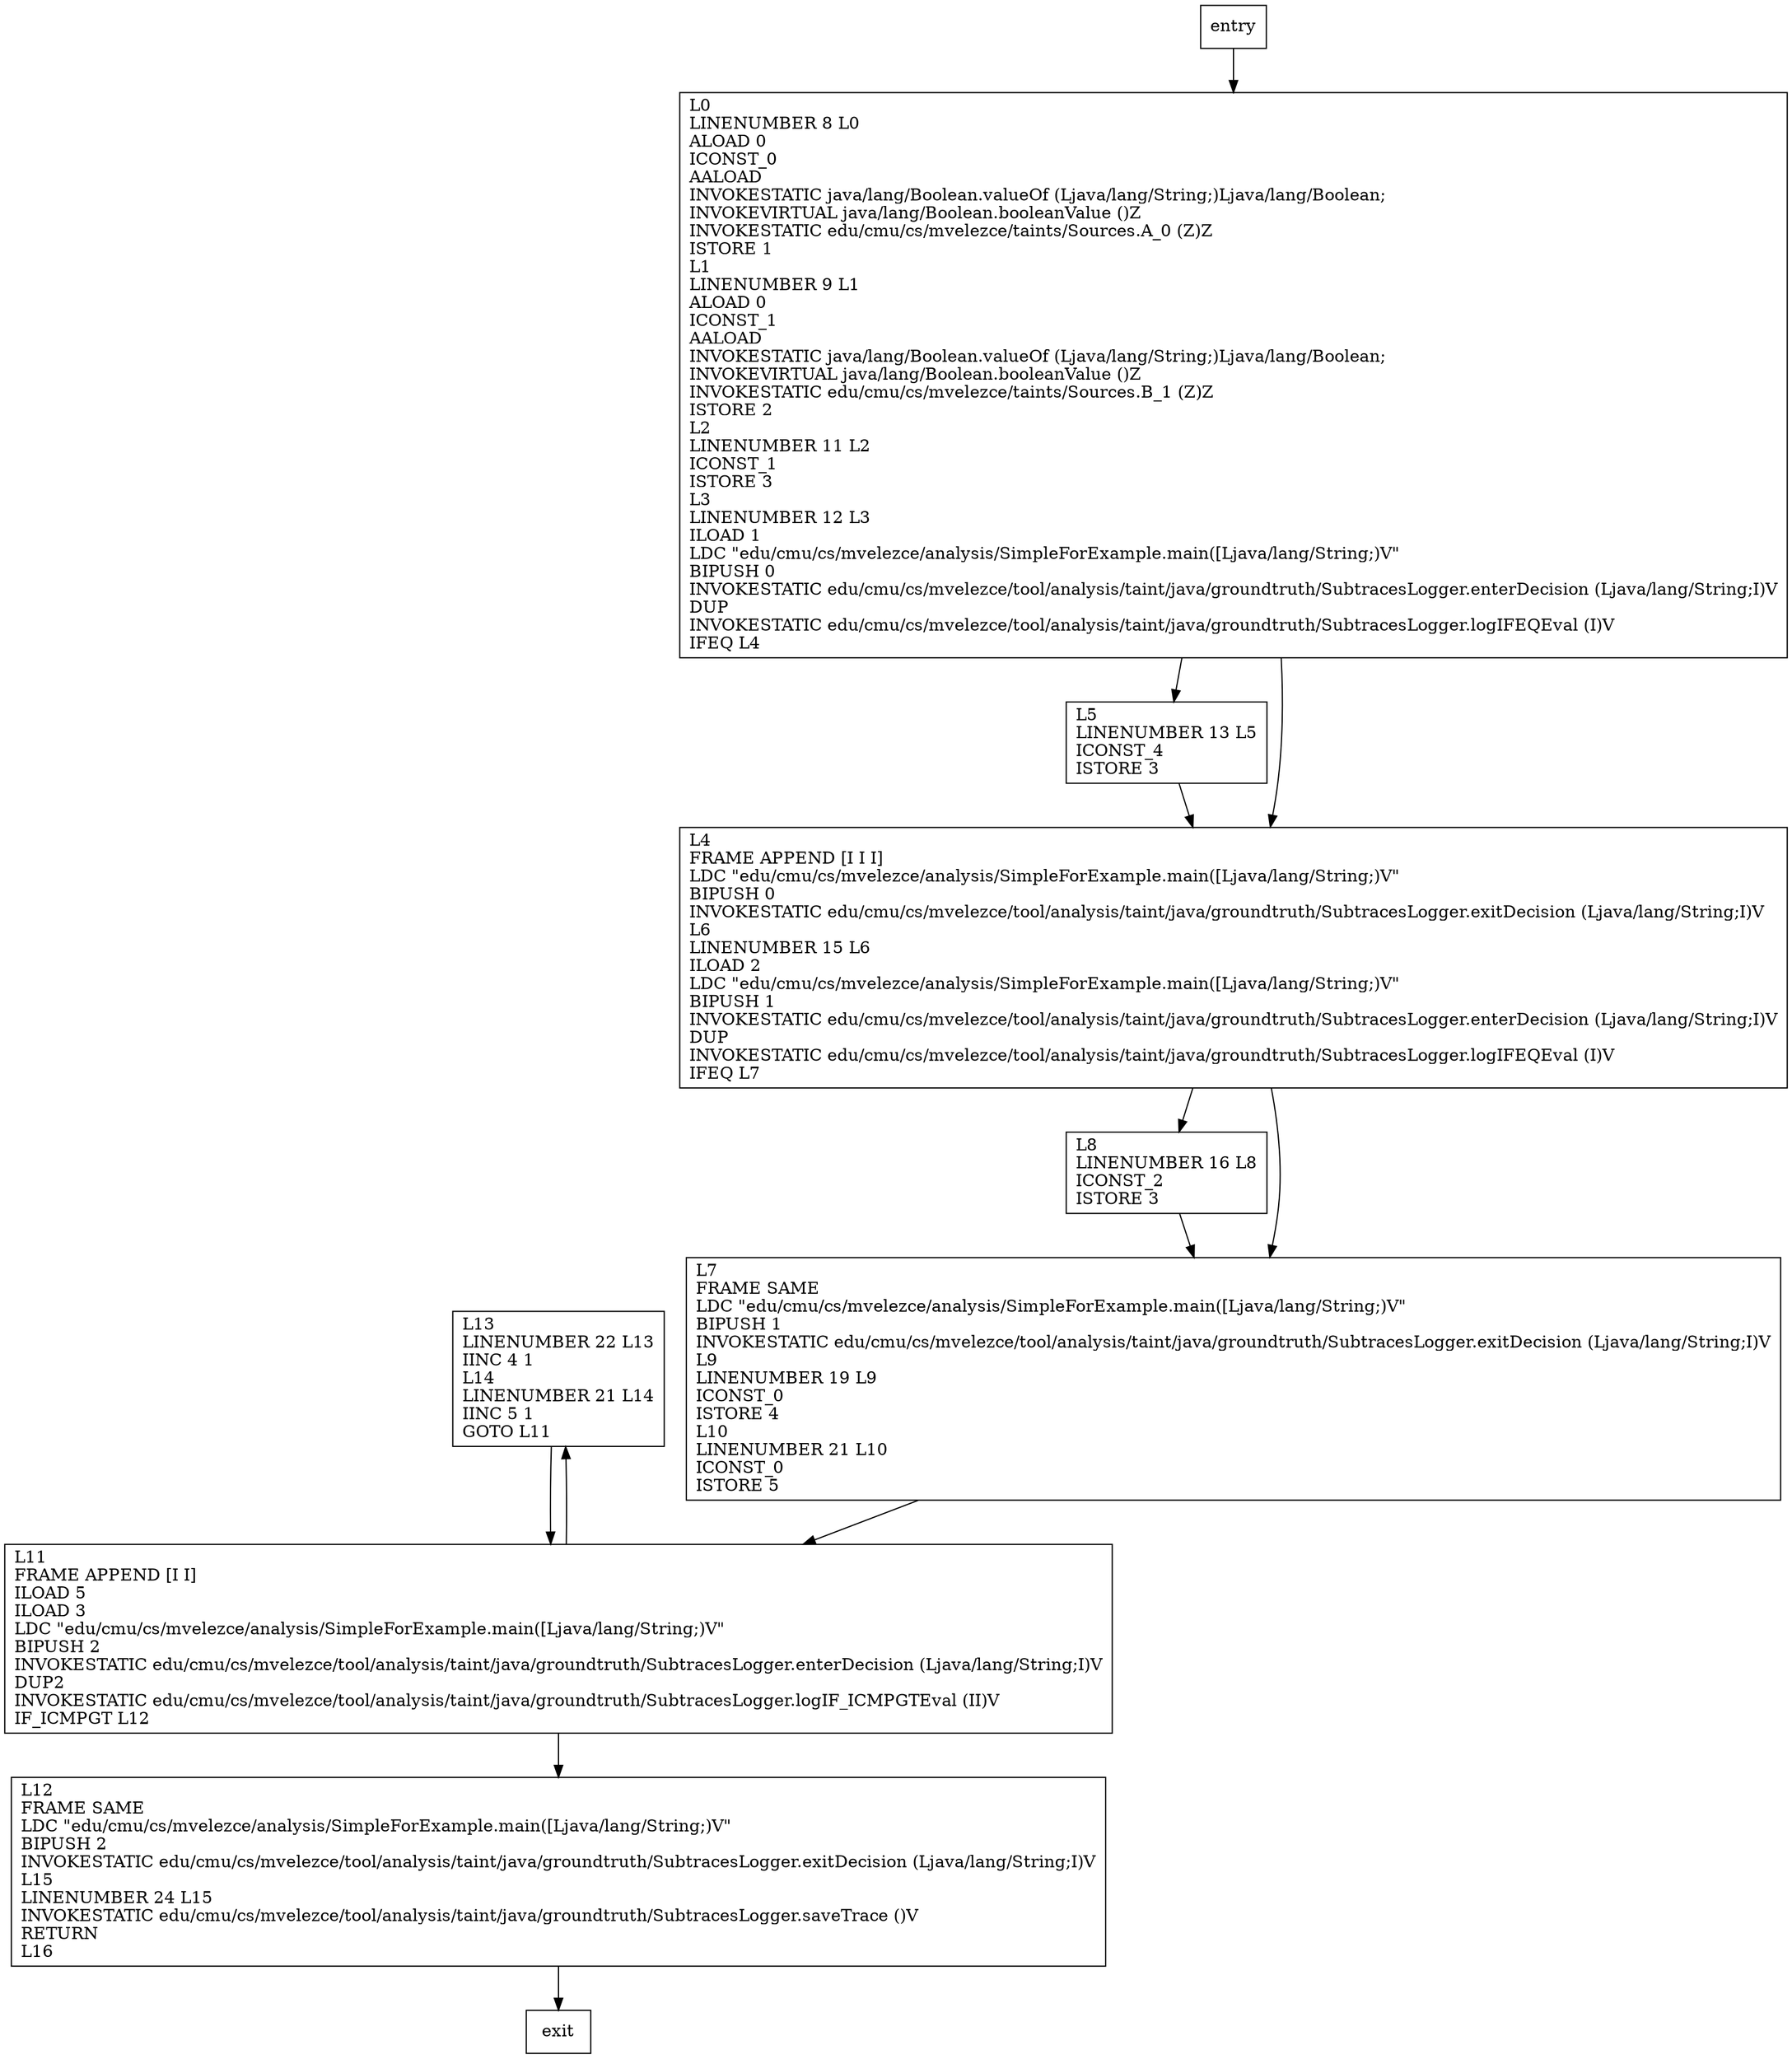 digraph main {
node [shape=record];
1905420854 [label="L13\lLINENUMBER 22 L13\lIINC 4 1\lL14\lLINENUMBER 21 L14\lIINC 5 1\lGOTO L11\l"];
1674899618 [label="L5\lLINENUMBER 13 L5\lICONST_4\lISTORE 3\l"];
1263455953 [label="L11\lFRAME APPEND [I I]\lILOAD 5\lILOAD 3\lLDC \"edu/cmu/cs/mvelezce/analysis/SimpleForExample.main([Ljava/lang/String;)V\"\lBIPUSH 2\lINVOKESTATIC edu/cmu/cs/mvelezce/tool/analysis/taint/java/groundtruth/SubtracesLogger.enterDecision (Ljava/lang/String;I)V\lDUP2\lINVOKESTATIC edu/cmu/cs/mvelezce/tool/analysis/taint/java/groundtruth/SubtracesLogger.logIF_ICMPGTEval (II)V\lIF_ICMPGT L12\l"];
560897187 [label="L12\lFRAME SAME\lLDC \"edu/cmu/cs/mvelezce/analysis/SimpleForExample.main([Ljava/lang/String;)V\"\lBIPUSH 2\lINVOKESTATIC edu/cmu/cs/mvelezce/tool/analysis/taint/java/groundtruth/SubtracesLogger.exitDecision (Ljava/lang/String;I)V\lL15\lLINENUMBER 24 L15\lINVOKESTATIC edu/cmu/cs/mvelezce/tool/analysis/taint/java/groundtruth/SubtracesLogger.saveTrace ()V\lRETURN\lL16\l"];
172711139 [label="L8\lLINENUMBER 16 L8\lICONST_2\lISTORE 3\l"];
2105078741 [label="L4\lFRAME APPEND [I I I]\lLDC \"edu/cmu/cs/mvelezce/analysis/SimpleForExample.main([Ljava/lang/String;)V\"\lBIPUSH 0\lINVOKESTATIC edu/cmu/cs/mvelezce/tool/analysis/taint/java/groundtruth/SubtracesLogger.exitDecision (Ljava/lang/String;I)V\lL6\lLINENUMBER 15 L6\lILOAD 2\lLDC \"edu/cmu/cs/mvelezce/analysis/SimpleForExample.main([Ljava/lang/String;)V\"\lBIPUSH 1\lINVOKESTATIC edu/cmu/cs/mvelezce/tool/analysis/taint/java/groundtruth/SubtracesLogger.enterDecision (Ljava/lang/String;I)V\lDUP\lINVOKESTATIC edu/cmu/cs/mvelezce/tool/analysis/taint/java/groundtruth/SubtracesLogger.logIFEQEval (I)V\lIFEQ L7\l"];
900073076 [label="L0\lLINENUMBER 8 L0\lALOAD 0\lICONST_0\lAALOAD\lINVOKESTATIC java/lang/Boolean.valueOf (Ljava/lang/String;)Ljava/lang/Boolean;\lINVOKEVIRTUAL java/lang/Boolean.booleanValue ()Z\lINVOKESTATIC edu/cmu/cs/mvelezce/taints/Sources.A_0 (Z)Z\lISTORE 1\lL1\lLINENUMBER 9 L1\lALOAD 0\lICONST_1\lAALOAD\lINVOKESTATIC java/lang/Boolean.valueOf (Ljava/lang/String;)Ljava/lang/Boolean;\lINVOKEVIRTUAL java/lang/Boolean.booleanValue ()Z\lINVOKESTATIC edu/cmu/cs/mvelezce/taints/Sources.B_1 (Z)Z\lISTORE 2\lL2\lLINENUMBER 11 L2\lICONST_1\lISTORE 3\lL3\lLINENUMBER 12 L3\lILOAD 1\lLDC \"edu/cmu/cs/mvelezce/analysis/SimpleForExample.main([Ljava/lang/String;)V\"\lBIPUSH 0\lINVOKESTATIC edu/cmu/cs/mvelezce/tool/analysis/taint/java/groundtruth/SubtracesLogger.enterDecision (Ljava/lang/String;I)V\lDUP\lINVOKESTATIC edu/cmu/cs/mvelezce/tool/analysis/taint/java/groundtruth/SubtracesLogger.logIFEQEval (I)V\lIFEQ L4\l"];
257650296 [label="L7\lFRAME SAME\lLDC \"edu/cmu/cs/mvelezce/analysis/SimpleForExample.main([Ljava/lang/String;)V\"\lBIPUSH 1\lINVOKESTATIC edu/cmu/cs/mvelezce/tool/analysis/taint/java/groundtruth/SubtracesLogger.exitDecision (Ljava/lang/String;I)V\lL9\lLINENUMBER 19 L9\lICONST_0\lISTORE 4\lL10\lLINENUMBER 21 L10\lICONST_0\lISTORE 5\l"];
entry;
exit;
entry -> 900073076;
1905420854 -> 1263455953;
1674899618 -> 2105078741;
1263455953 -> 1905420854;
1263455953 -> 560897187;
560897187 -> exit;
172711139 -> 257650296;
2105078741 -> 172711139;
2105078741 -> 257650296;
900073076 -> 1674899618;
900073076 -> 2105078741;
257650296 -> 1263455953;
}
